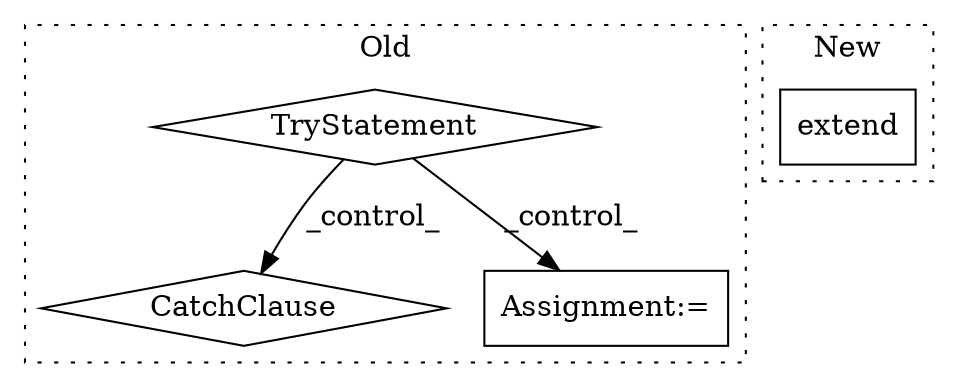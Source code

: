 digraph G {
subgraph cluster0 {
1 [label="CatchClause" a="12" s="25895,25935" l="17,2" shape="diamond"];
3 [label="TryStatement" a="54" s="25826" l="4" shape="diamond"];
4 [label="Assignment:=" a="7" s="25848" l="1" shape="box"];
label = "Old";
style="dotted";
}
subgraph cluster1 {
2 [label="extend" a="32" s="25771,25800" l="7,1" shape="box"];
label = "New";
style="dotted";
}
3 -> 4 [label="_control_"];
3 -> 1 [label="_control_"];
}